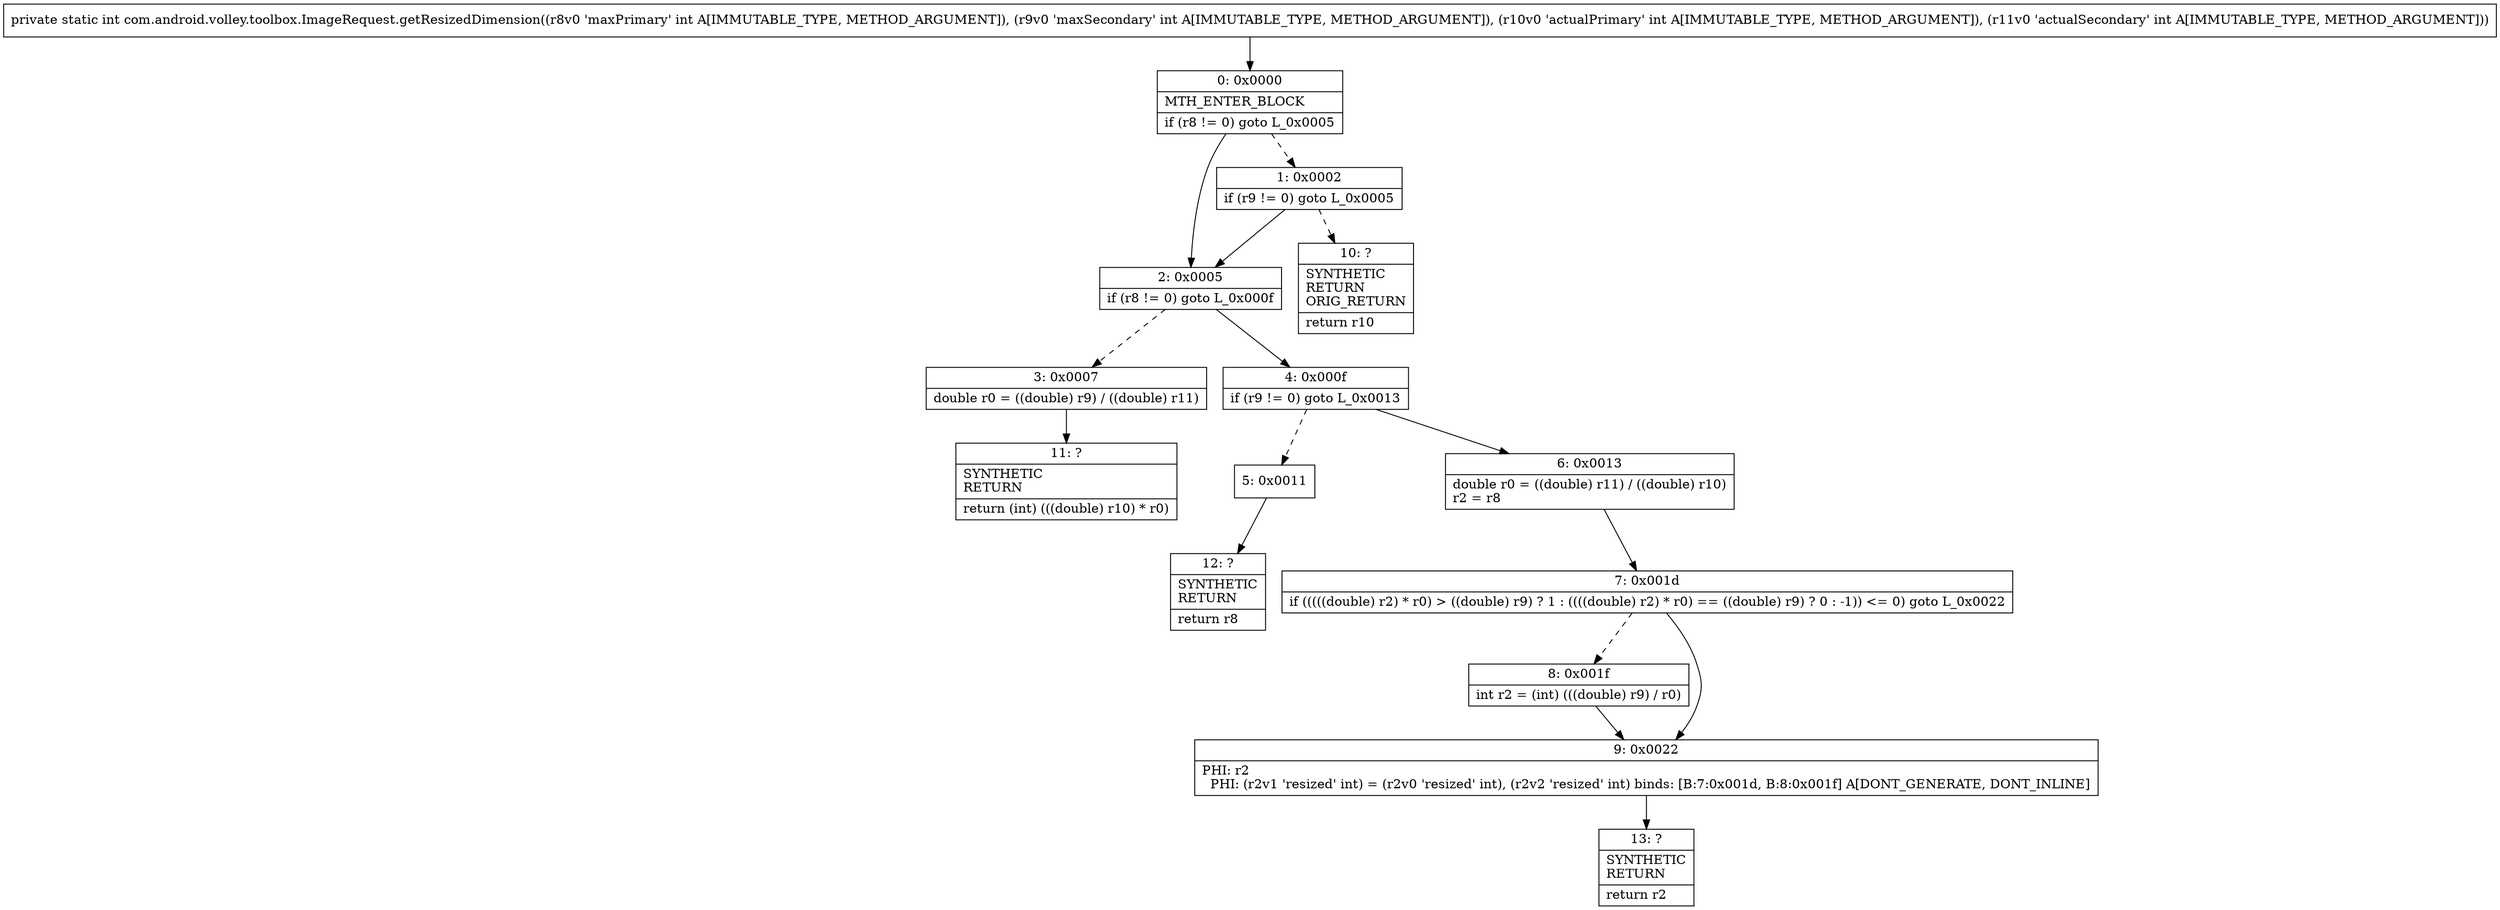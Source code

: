 digraph "CFG forcom.android.volley.toolbox.ImageRequest.getResizedDimension(IIII)I" {
Node_0 [shape=record,label="{0\:\ 0x0000|MTH_ENTER_BLOCK\l|if (r8 != 0) goto L_0x0005\l}"];
Node_1 [shape=record,label="{1\:\ 0x0002|if (r9 != 0) goto L_0x0005\l}"];
Node_2 [shape=record,label="{2\:\ 0x0005|if (r8 != 0) goto L_0x000f\l}"];
Node_3 [shape=record,label="{3\:\ 0x0007|double r0 = ((double) r9) \/ ((double) r11)\l}"];
Node_4 [shape=record,label="{4\:\ 0x000f|if (r9 != 0) goto L_0x0013\l}"];
Node_5 [shape=record,label="{5\:\ 0x0011}"];
Node_6 [shape=record,label="{6\:\ 0x0013|double r0 = ((double) r11) \/ ((double) r10)\lr2 = r8\l}"];
Node_7 [shape=record,label="{7\:\ 0x001d|if (((((double) r2) * r0) \> ((double) r9) ? 1 : ((((double) r2) * r0) == ((double) r9) ? 0 : \-1)) \<= 0) goto L_0x0022\l}"];
Node_8 [shape=record,label="{8\:\ 0x001f|int r2 = (int) (((double) r9) \/ r0)\l}"];
Node_9 [shape=record,label="{9\:\ 0x0022|PHI: r2 \l  PHI: (r2v1 'resized' int) = (r2v0 'resized' int), (r2v2 'resized' int) binds: [B:7:0x001d, B:8:0x001f] A[DONT_GENERATE, DONT_INLINE]\l}"];
Node_10 [shape=record,label="{10\:\ ?|SYNTHETIC\lRETURN\lORIG_RETURN\l|return r10\l}"];
Node_11 [shape=record,label="{11\:\ ?|SYNTHETIC\lRETURN\l|return (int) (((double) r10) * r0)\l}"];
Node_12 [shape=record,label="{12\:\ ?|SYNTHETIC\lRETURN\l|return r8\l}"];
Node_13 [shape=record,label="{13\:\ ?|SYNTHETIC\lRETURN\l|return r2\l}"];
MethodNode[shape=record,label="{private static int com.android.volley.toolbox.ImageRequest.getResizedDimension((r8v0 'maxPrimary' int A[IMMUTABLE_TYPE, METHOD_ARGUMENT]), (r9v0 'maxSecondary' int A[IMMUTABLE_TYPE, METHOD_ARGUMENT]), (r10v0 'actualPrimary' int A[IMMUTABLE_TYPE, METHOD_ARGUMENT]), (r11v0 'actualSecondary' int A[IMMUTABLE_TYPE, METHOD_ARGUMENT])) }"];
MethodNode -> Node_0;
Node_0 -> Node_1[style=dashed];
Node_0 -> Node_2;
Node_1 -> Node_2;
Node_1 -> Node_10[style=dashed];
Node_2 -> Node_3[style=dashed];
Node_2 -> Node_4;
Node_3 -> Node_11;
Node_4 -> Node_5[style=dashed];
Node_4 -> Node_6;
Node_5 -> Node_12;
Node_6 -> Node_7;
Node_7 -> Node_8[style=dashed];
Node_7 -> Node_9;
Node_8 -> Node_9;
Node_9 -> Node_13;
}

